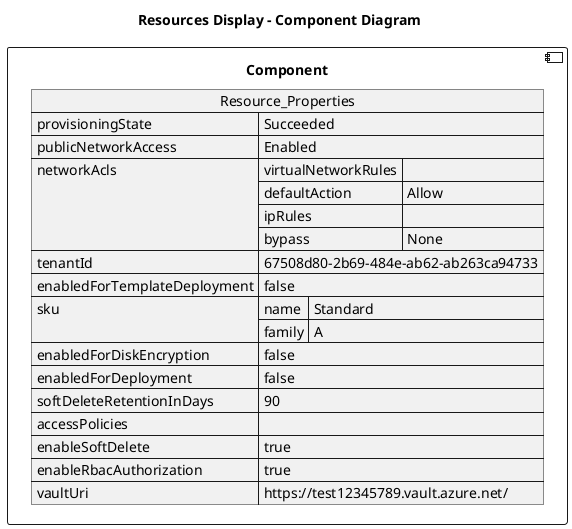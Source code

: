 @startuml

title Resources Display - Component Diagram

component Component {

json  Resource_Properties {
  "provisioningState": "Succeeded",
  "publicNetworkAccess": "Enabled",
  "networkAcls": {
    "virtualNetworkRules": [],
    "defaultAction": "Allow",
    "ipRules": [],
    "bypass": "None"
  },
  "tenantId": "67508d80-2b69-484e-ab62-ab263ca94733",
  "enabledForTemplateDeployment": false,
  "sku": {
    "name": "Standard",
    "family": "A"
  },
  "enabledForDiskEncryption": false,
  "enabledForDeployment": false,
  "softDeleteRetentionInDays": 90,
  "accessPolicies": [],
  "enableSoftDelete": true,
  "enableRbacAuthorization": true,
  "vaultUri": "https://test12345789.vault.azure.net/"
}
}
@enduml
